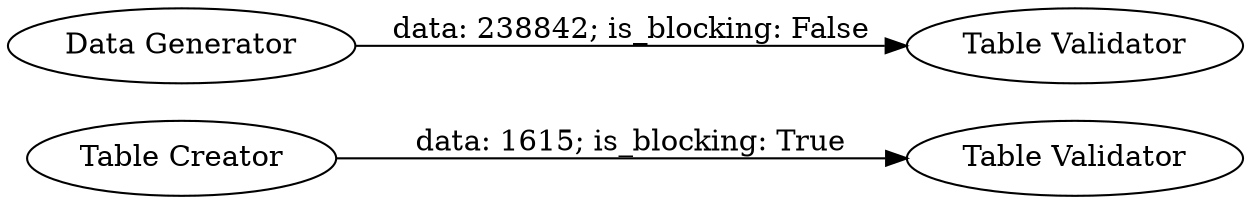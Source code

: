 digraph {
	"-3205482404635091598_5" [label="Table Validator"]
	"-3205482404635091598_3" [label="Table Validator"]
	"-3205482404635091598_4" [label="Data Generator"]
	"-3205482404635091598_6" [label="Table Creator"]
	"-3205482404635091598_4" -> "-3205482404635091598_3" [label="data: 238842; is_blocking: False"]
	"-3205482404635091598_6" -> "-3205482404635091598_5" [label="data: 1615; is_blocking: True"]
	rankdir=LR
}
